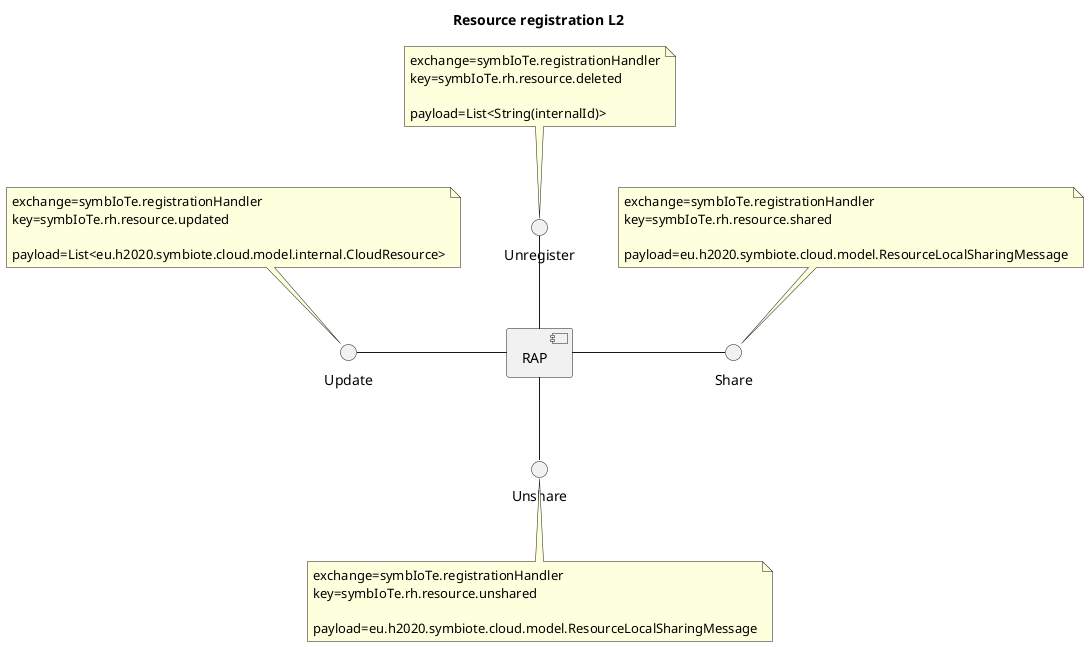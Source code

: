 @startuml
title Resource registration L2


interface "Update"
note top of Update : exchange=symbIoTe.registrationHandler\nkey=symbIoTe.rh.resource.updated\n\npayload=List<eu.h2020.symbiote.cloud.model.internal.CloudResource>
interface "Unregister"
note top of Unregister : exchange=symbIoTe.registrationHandler\nkey=symbIoTe.rh.resource.deleted\n\npayload=List<String(internalId)>
interface "Share"
note top of Share : exchange=symbIoTe.registrationHandler\nkey=symbIoTe.rh.resource.shared\n\npayload=eu.h2020.symbiote.cloud.model.ResourceLocalSharingMessage
interface "Unshare"
note bottom of Unshare : exchange=symbIoTe.registrationHandler\nkey=symbIoTe.rh.resource.unshared\n\npayload=eu.h2020.symbiote.cloud.model.ResourceLocalSharingMessage

[RAP] -left- Update
[RAP] -up- Unregister
[RAP] -right- Share
[RAP] -down- Unshare

@enduml